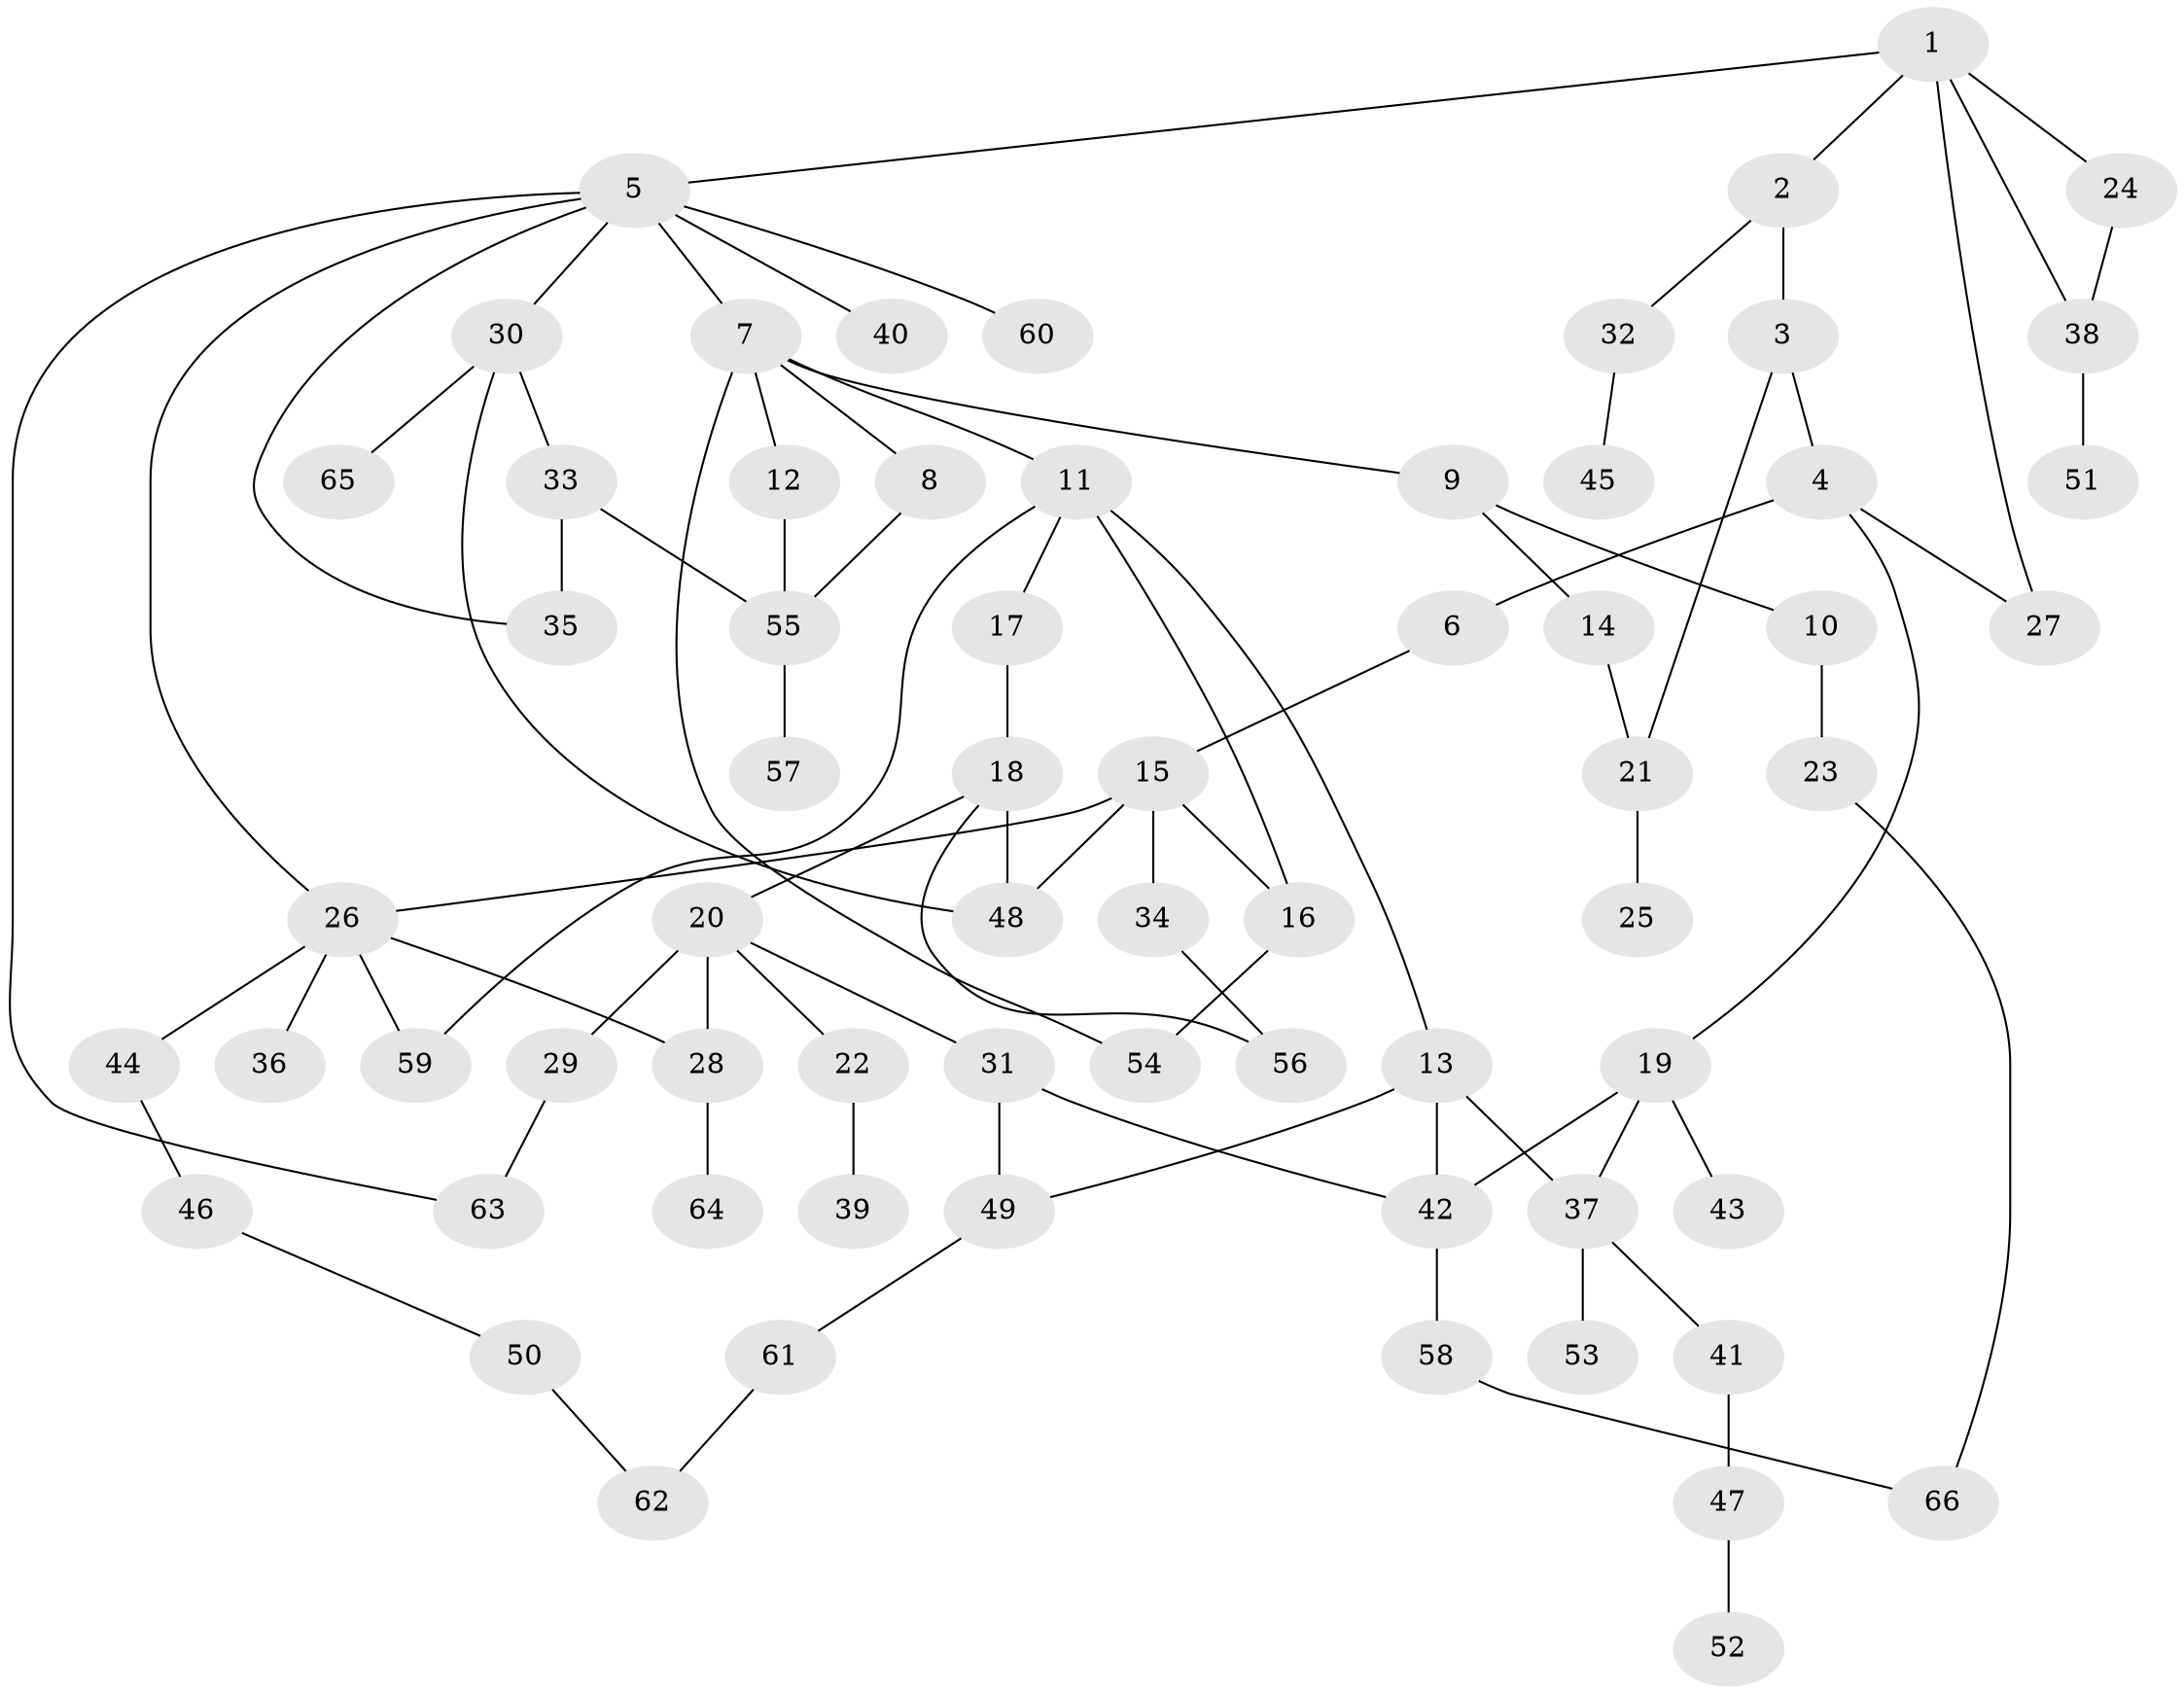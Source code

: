 // coarse degree distribution, {5: 0.08695652173913043, 4: 0.043478260869565216, 10: 0.021739130434782608, 7: 0.043478260869565216, 2: 0.41304347826086957, 3: 0.10869565217391304, 6: 0.043478260869565216, 1: 0.2391304347826087}
// Generated by graph-tools (version 1.1) at 2025/51/02/27/25 19:51:36]
// undirected, 66 vertices, 86 edges
graph export_dot {
graph [start="1"]
  node [color=gray90,style=filled];
  1;
  2;
  3;
  4;
  5;
  6;
  7;
  8;
  9;
  10;
  11;
  12;
  13;
  14;
  15;
  16;
  17;
  18;
  19;
  20;
  21;
  22;
  23;
  24;
  25;
  26;
  27;
  28;
  29;
  30;
  31;
  32;
  33;
  34;
  35;
  36;
  37;
  38;
  39;
  40;
  41;
  42;
  43;
  44;
  45;
  46;
  47;
  48;
  49;
  50;
  51;
  52;
  53;
  54;
  55;
  56;
  57;
  58;
  59;
  60;
  61;
  62;
  63;
  64;
  65;
  66;
  1 -- 2;
  1 -- 5;
  1 -- 24;
  1 -- 27;
  1 -- 38;
  2 -- 3;
  2 -- 32;
  3 -- 4;
  3 -- 21;
  4 -- 6;
  4 -- 19;
  4 -- 27;
  5 -- 7;
  5 -- 30;
  5 -- 35;
  5 -- 40;
  5 -- 60;
  5 -- 63;
  5 -- 26;
  6 -- 15;
  7 -- 8;
  7 -- 9;
  7 -- 11;
  7 -- 12;
  7 -- 54;
  8 -- 55;
  9 -- 10;
  9 -- 14;
  10 -- 23;
  11 -- 13;
  11 -- 16;
  11 -- 17;
  11 -- 59;
  12 -- 55;
  13 -- 49;
  13 -- 42;
  13 -- 37;
  14 -- 21;
  15 -- 26;
  15 -- 34;
  15 -- 16;
  15 -- 48;
  16 -- 54;
  17 -- 18;
  18 -- 20;
  18 -- 48;
  18 -- 56;
  19 -- 37;
  19 -- 42;
  19 -- 43;
  20 -- 22;
  20 -- 28;
  20 -- 29;
  20 -- 31;
  21 -- 25;
  22 -- 39;
  23 -- 66;
  24 -- 38;
  26 -- 36;
  26 -- 44;
  26 -- 59;
  26 -- 28;
  28 -- 64;
  29 -- 63;
  30 -- 33;
  30 -- 65;
  30 -- 48;
  31 -- 49;
  31 -- 42;
  32 -- 45;
  33 -- 55;
  33 -- 35;
  34 -- 56;
  37 -- 41;
  37 -- 53;
  38 -- 51;
  41 -- 47;
  42 -- 58;
  44 -- 46;
  46 -- 50;
  47 -- 52;
  49 -- 61;
  50 -- 62;
  55 -- 57;
  58 -- 66;
  61 -- 62;
}
